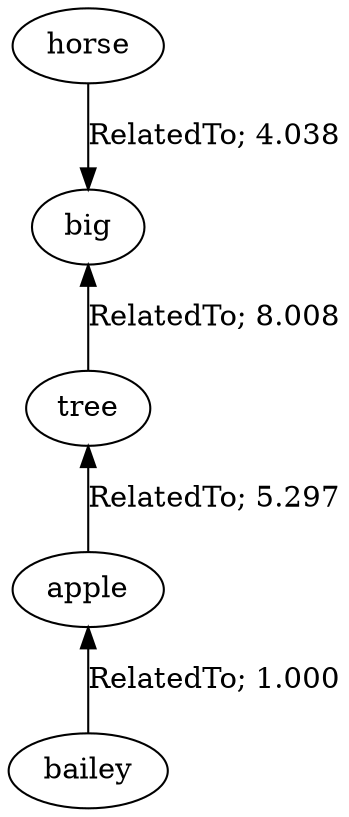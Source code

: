 // The path the concepts from "horse" to "bailey".Path Length: 4; Weight Sum: 18.34297013663737; Average Weight: 4.585742534159342
digraph "9_b---horse-bailey---PLen4_WSum18.343_WAvg4.586" {
	0 [label=horse]
	1 [label=big]
	2 [label=tree]
	3 [label=apple]
	4 [label=bailey]
	0 -> 1 [label="RelatedTo; 4.038" dir=forward weight=4.038]
	1 -> 2 [label="RelatedTo; 8.008" dir=back weight=8.008]
	2 -> 3 [label="RelatedTo; 5.297" dir=back weight=5.297]
	3 -> 4 [label="RelatedTo; 1.000" dir=back weight=1.000]
}

